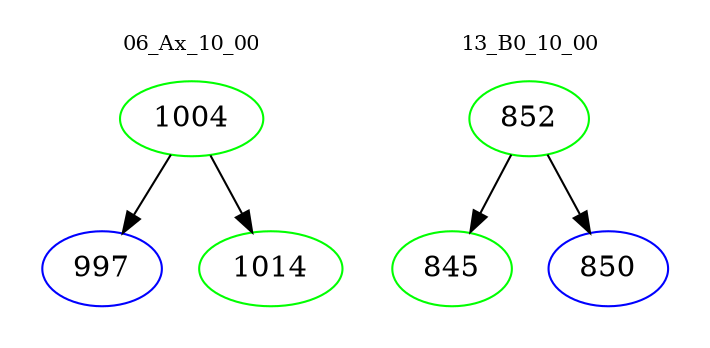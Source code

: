 digraph{
subgraph cluster_0 {
color = white
label = "06_Ax_10_00";
fontsize=10;
T0_1004 [label="1004", color="green"]
T0_1004 -> T0_997 [color="black"]
T0_997 [label="997", color="blue"]
T0_1004 -> T0_1014 [color="black"]
T0_1014 [label="1014", color="green"]
}
subgraph cluster_1 {
color = white
label = "13_B0_10_00";
fontsize=10;
T1_852 [label="852", color="green"]
T1_852 -> T1_845 [color="black"]
T1_845 [label="845", color="green"]
T1_852 -> T1_850 [color="black"]
T1_850 [label="850", color="blue"]
}
}
